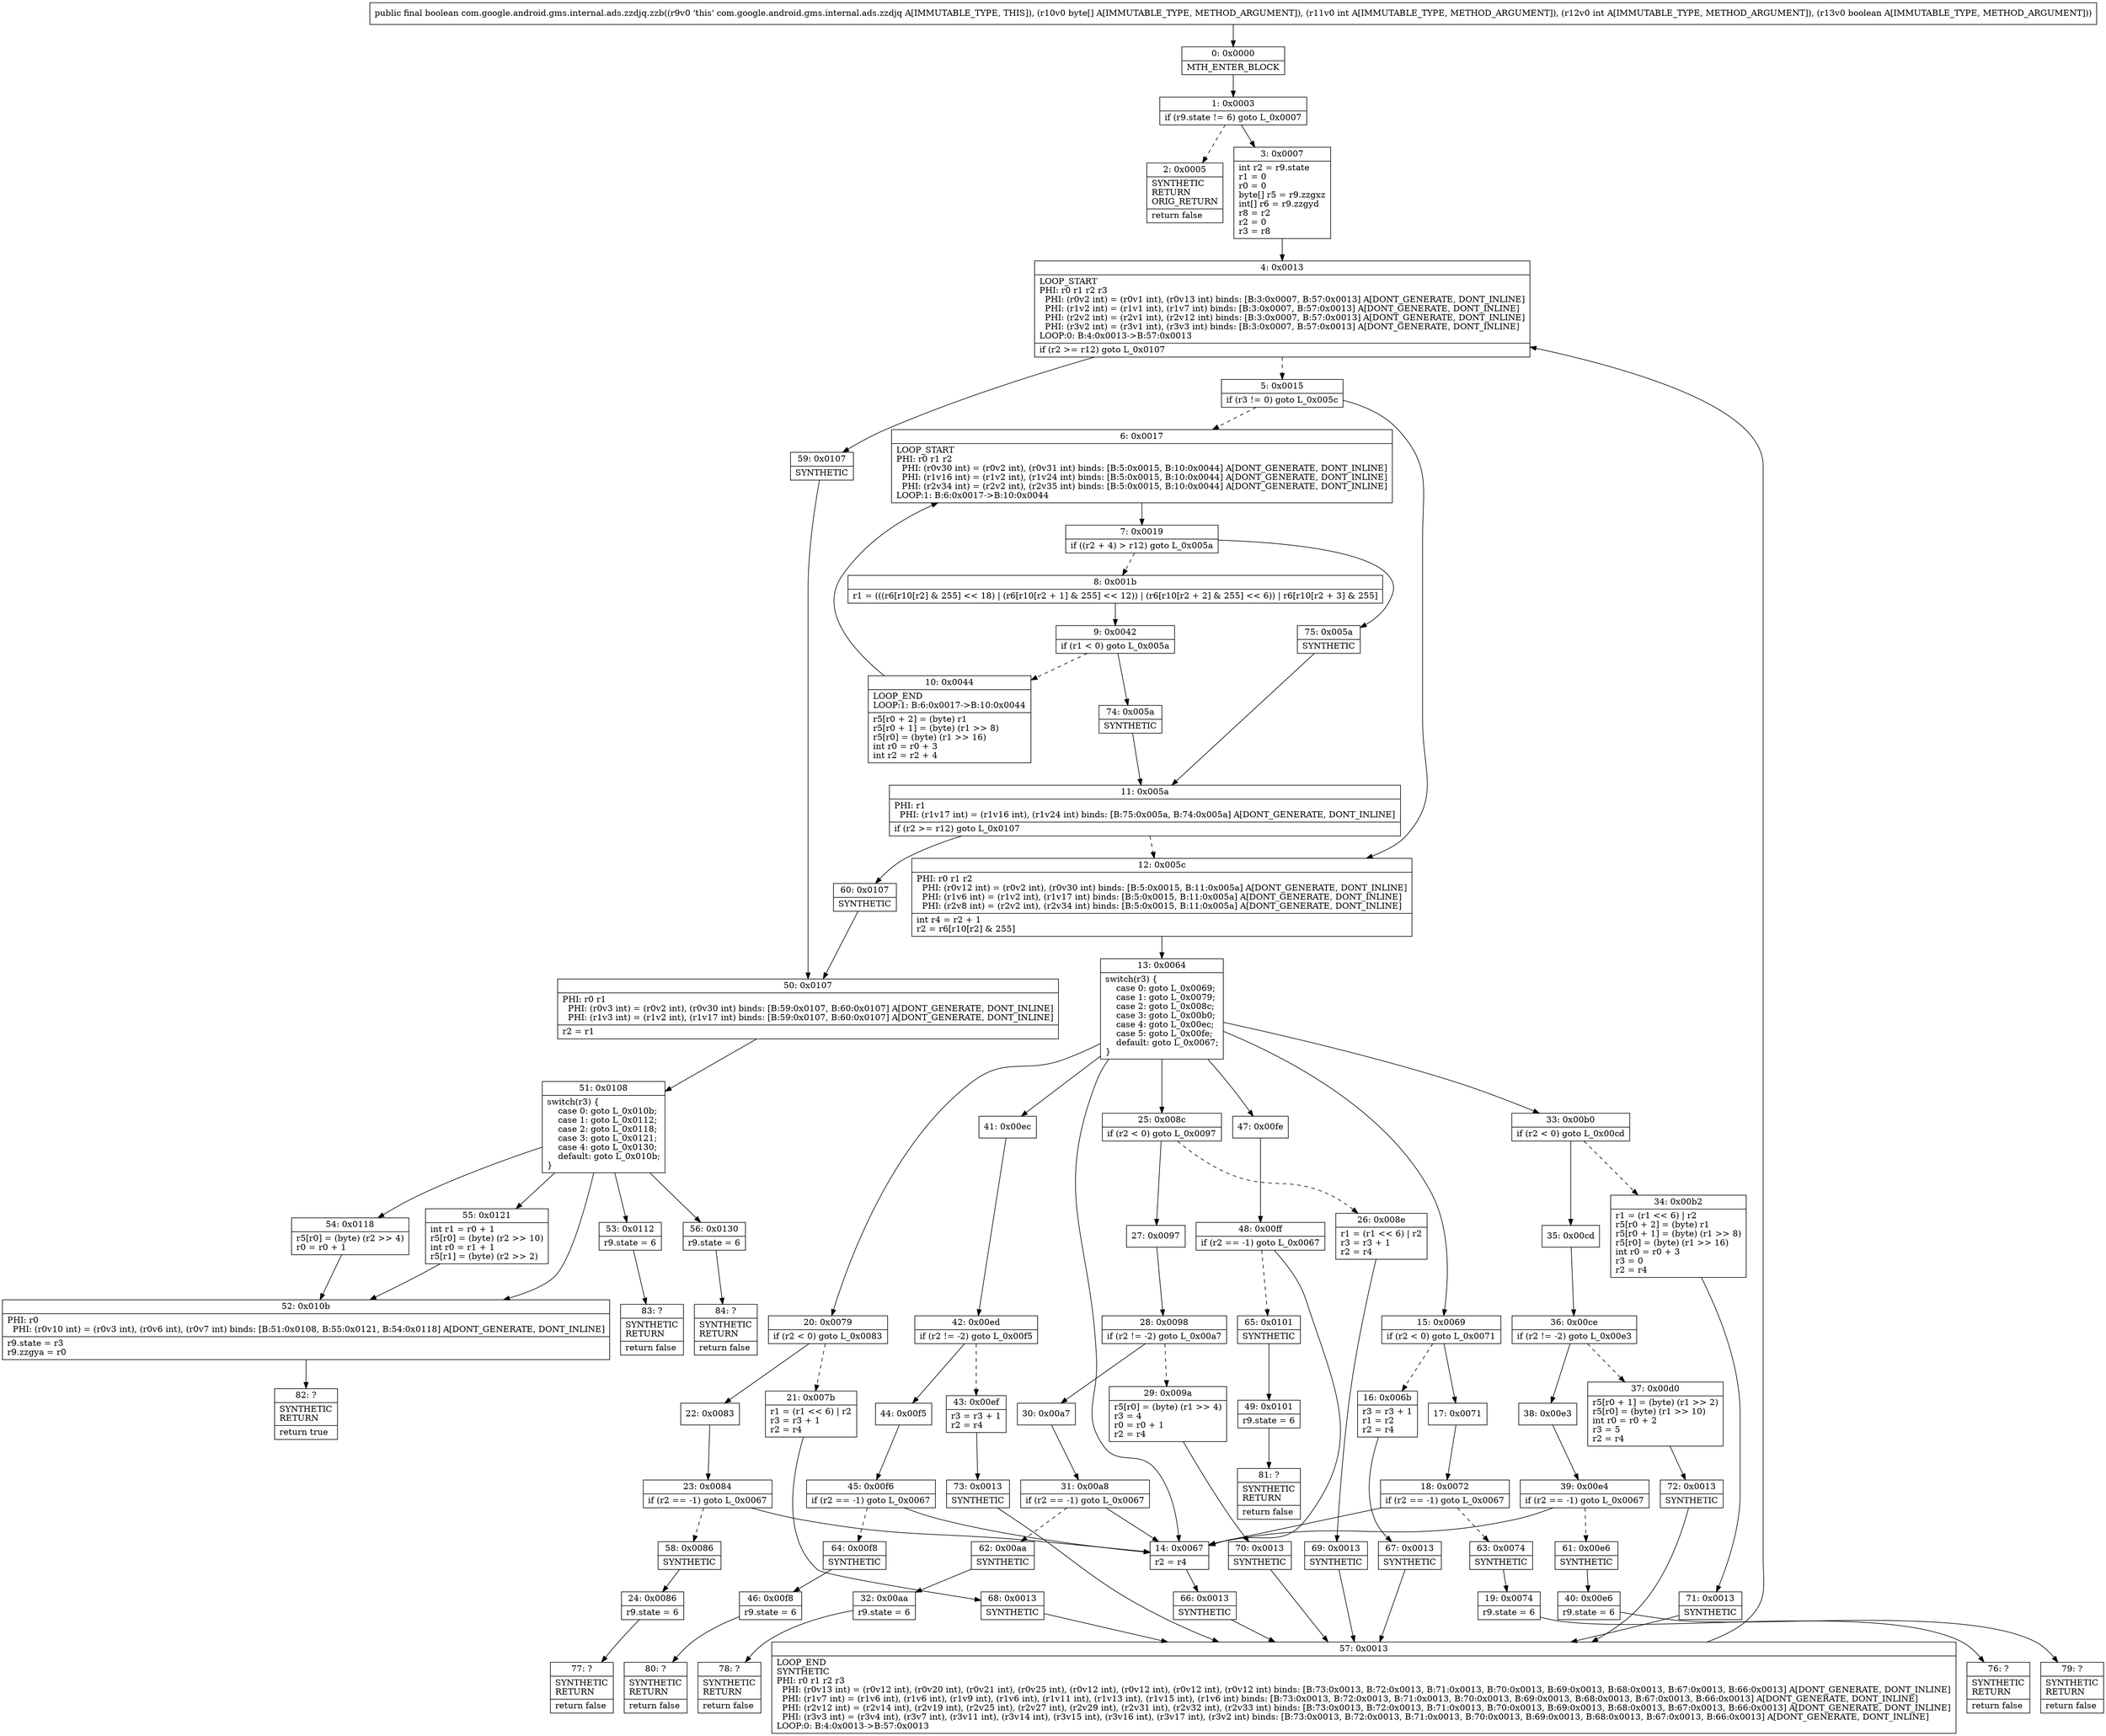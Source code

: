 digraph "CFG forcom.google.android.gms.internal.ads.zzdjq.zzb([BIIZ)Z" {
Node_0 [shape=record,label="{0\:\ 0x0000|MTH_ENTER_BLOCK\l}"];
Node_1 [shape=record,label="{1\:\ 0x0003|if (r9.state != 6) goto L_0x0007\l}"];
Node_2 [shape=record,label="{2\:\ 0x0005|SYNTHETIC\lRETURN\lORIG_RETURN\l|return false\l}"];
Node_3 [shape=record,label="{3\:\ 0x0007|int r2 = r9.state\lr1 = 0\lr0 = 0\lbyte[] r5 = r9.zzgxz\lint[] r6 = r9.zzgyd\lr8 = r2\lr2 = 0\lr3 = r8\l}"];
Node_4 [shape=record,label="{4\:\ 0x0013|LOOP_START\lPHI: r0 r1 r2 r3 \l  PHI: (r0v2 int) = (r0v1 int), (r0v13 int) binds: [B:3:0x0007, B:57:0x0013] A[DONT_GENERATE, DONT_INLINE]\l  PHI: (r1v2 int) = (r1v1 int), (r1v7 int) binds: [B:3:0x0007, B:57:0x0013] A[DONT_GENERATE, DONT_INLINE]\l  PHI: (r2v2 int) = (r2v1 int), (r2v12 int) binds: [B:3:0x0007, B:57:0x0013] A[DONT_GENERATE, DONT_INLINE]\l  PHI: (r3v2 int) = (r3v1 int), (r3v3 int) binds: [B:3:0x0007, B:57:0x0013] A[DONT_GENERATE, DONT_INLINE]\lLOOP:0: B:4:0x0013\-\>B:57:0x0013\l|if (r2 \>= r12) goto L_0x0107\l}"];
Node_5 [shape=record,label="{5\:\ 0x0015|if (r3 != 0) goto L_0x005c\l}"];
Node_6 [shape=record,label="{6\:\ 0x0017|LOOP_START\lPHI: r0 r1 r2 \l  PHI: (r0v30 int) = (r0v2 int), (r0v31 int) binds: [B:5:0x0015, B:10:0x0044] A[DONT_GENERATE, DONT_INLINE]\l  PHI: (r1v16 int) = (r1v2 int), (r1v24 int) binds: [B:5:0x0015, B:10:0x0044] A[DONT_GENERATE, DONT_INLINE]\l  PHI: (r2v34 int) = (r2v2 int), (r2v35 int) binds: [B:5:0x0015, B:10:0x0044] A[DONT_GENERATE, DONT_INLINE]\lLOOP:1: B:6:0x0017\-\>B:10:0x0044\l}"];
Node_7 [shape=record,label="{7\:\ 0x0019|if ((r2 + 4) \> r12) goto L_0x005a\l}"];
Node_8 [shape=record,label="{8\:\ 0x001b|r1 = (((r6[r10[r2] & 255] \<\< 18) \| (r6[r10[r2 + 1] & 255] \<\< 12)) \| (r6[r10[r2 + 2] & 255] \<\< 6)) \| r6[r10[r2 + 3] & 255]\l}"];
Node_9 [shape=record,label="{9\:\ 0x0042|if (r1 \< 0) goto L_0x005a\l}"];
Node_10 [shape=record,label="{10\:\ 0x0044|LOOP_END\lLOOP:1: B:6:0x0017\-\>B:10:0x0044\l|r5[r0 + 2] = (byte) r1\lr5[r0 + 1] = (byte) (r1 \>\> 8)\lr5[r0] = (byte) (r1 \>\> 16)\lint r0 = r0 + 3\lint r2 = r2 + 4\l}"];
Node_11 [shape=record,label="{11\:\ 0x005a|PHI: r1 \l  PHI: (r1v17 int) = (r1v16 int), (r1v24 int) binds: [B:75:0x005a, B:74:0x005a] A[DONT_GENERATE, DONT_INLINE]\l|if (r2 \>= r12) goto L_0x0107\l}"];
Node_12 [shape=record,label="{12\:\ 0x005c|PHI: r0 r1 r2 \l  PHI: (r0v12 int) = (r0v2 int), (r0v30 int) binds: [B:5:0x0015, B:11:0x005a] A[DONT_GENERATE, DONT_INLINE]\l  PHI: (r1v6 int) = (r1v2 int), (r1v17 int) binds: [B:5:0x0015, B:11:0x005a] A[DONT_GENERATE, DONT_INLINE]\l  PHI: (r2v8 int) = (r2v2 int), (r2v34 int) binds: [B:5:0x0015, B:11:0x005a] A[DONT_GENERATE, DONT_INLINE]\l|int r4 = r2 + 1\lr2 = r6[r10[r2] & 255]\l}"];
Node_13 [shape=record,label="{13\:\ 0x0064|switch(r3) \{\l    case 0: goto L_0x0069;\l    case 1: goto L_0x0079;\l    case 2: goto L_0x008c;\l    case 3: goto L_0x00b0;\l    case 4: goto L_0x00ec;\l    case 5: goto L_0x00fe;\l    default: goto L_0x0067;\l\}\l}"];
Node_14 [shape=record,label="{14\:\ 0x0067|r2 = r4\l}"];
Node_15 [shape=record,label="{15\:\ 0x0069|if (r2 \< 0) goto L_0x0071\l}"];
Node_16 [shape=record,label="{16\:\ 0x006b|r3 = r3 + 1\lr1 = r2\lr2 = r4\l}"];
Node_17 [shape=record,label="{17\:\ 0x0071}"];
Node_18 [shape=record,label="{18\:\ 0x0072|if (r2 == \-1) goto L_0x0067\l}"];
Node_19 [shape=record,label="{19\:\ 0x0074|r9.state = 6\l}"];
Node_20 [shape=record,label="{20\:\ 0x0079|if (r2 \< 0) goto L_0x0083\l}"];
Node_21 [shape=record,label="{21\:\ 0x007b|r1 = (r1 \<\< 6) \| r2\lr3 = r3 + 1\lr2 = r4\l}"];
Node_22 [shape=record,label="{22\:\ 0x0083}"];
Node_23 [shape=record,label="{23\:\ 0x0084|if (r2 == \-1) goto L_0x0067\l}"];
Node_24 [shape=record,label="{24\:\ 0x0086|r9.state = 6\l}"];
Node_25 [shape=record,label="{25\:\ 0x008c|if (r2 \< 0) goto L_0x0097\l}"];
Node_26 [shape=record,label="{26\:\ 0x008e|r1 = (r1 \<\< 6) \| r2\lr3 = r3 + 1\lr2 = r4\l}"];
Node_27 [shape=record,label="{27\:\ 0x0097}"];
Node_28 [shape=record,label="{28\:\ 0x0098|if (r2 != \-2) goto L_0x00a7\l}"];
Node_29 [shape=record,label="{29\:\ 0x009a|r5[r0] = (byte) (r1 \>\> 4)\lr3 = 4\lr0 = r0 + 1\lr2 = r4\l}"];
Node_30 [shape=record,label="{30\:\ 0x00a7}"];
Node_31 [shape=record,label="{31\:\ 0x00a8|if (r2 == \-1) goto L_0x0067\l}"];
Node_32 [shape=record,label="{32\:\ 0x00aa|r9.state = 6\l}"];
Node_33 [shape=record,label="{33\:\ 0x00b0|if (r2 \< 0) goto L_0x00cd\l}"];
Node_34 [shape=record,label="{34\:\ 0x00b2|r1 = (r1 \<\< 6) \| r2\lr5[r0 + 2] = (byte) r1\lr5[r0 + 1] = (byte) (r1 \>\> 8)\lr5[r0] = (byte) (r1 \>\> 16)\lint r0 = r0 + 3\lr3 = 0\lr2 = r4\l}"];
Node_35 [shape=record,label="{35\:\ 0x00cd}"];
Node_36 [shape=record,label="{36\:\ 0x00ce|if (r2 != \-2) goto L_0x00e3\l}"];
Node_37 [shape=record,label="{37\:\ 0x00d0|r5[r0 + 1] = (byte) (r1 \>\> 2)\lr5[r0] = (byte) (r1 \>\> 10)\lint r0 = r0 + 2\lr3 = 5\lr2 = r4\l}"];
Node_38 [shape=record,label="{38\:\ 0x00e3}"];
Node_39 [shape=record,label="{39\:\ 0x00e4|if (r2 == \-1) goto L_0x0067\l}"];
Node_40 [shape=record,label="{40\:\ 0x00e6|r9.state = 6\l}"];
Node_41 [shape=record,label="{41\:\ 0x00ec}"];
Node_42 [shape=record,label="{42\:\ 0x00ed|if (r2 != \-2) goto L_0x00f5\l}"];
Node_43 [shape=record,label="{43\:\ 0x00ef|r3 = r3 + 1\lr2 = r4\l}"];
Node_44 [shape=record,label="{44\:\ 0x00f5}"];
Node_45 [shape=record,label="{45\:\ 0x00f6|if (r2 == \-1) goto L_0x0067\l}"];
Node_46 [shape=record,label="{46\:\ 0x00f8|r9.state = 6\l}"];
Node_47 [shape=record,label="{47\:\ 0x00fe}"];
Node_48 [shape=record,label="{48\:\ 0x00ff|if (r2 == \-1) goto L_0x0067\l}"];
Node_49 [shape=record,label="{49\:\ 0x0101|r9.state = 6\l}"];
Node_50 [shape=record,label="{50\:\ 0x0107|PHI: r0 r1 \l  PHI: (r0v3 int) = (r0v2 int), (r0v30 int) binds: [B:59:0x0107, B:60:0x0107] A[DONT_GENERATE, DONT_INLINE]\l  PHI: (r1v3 int) = (r1v2 int), (r1v17 int) binds: [B:59:0x0107, B:60:0x0107] A[DONT_GENERATE, DONT_INLINE]\l|r2 = r1\l}"];
Node_51 [shape=record,label="{51\:\ 0x0108|switch(r3) \{\l    case 0: goto L_0x010b;\l    case 1: goto L_0x0112;\l    case 2: goto L_0x0118;\l    case 3: goto L_0x0121;\l    case 4: goto L_0x0130;\l    default: goto L_0x010b;\l\}\l}"];
Node_52 [shape=record,label="{52\:\ 0x010b|PHI: r0 \l  PHI: (r0v10 int) = (r0v3 int), (r0v6 int), (r0v7 int) binds: [B:51:0x0108, B:55:0x0121, B:54:0x0118] A[DONT_GENERATE, DONT_INLINE]\l|r9.state = r3\lr9.zzgya = r0\l}"];
Node_53 [shape=record,label="{53\:\ 0x0112|r9.state = 6\l}"];
Node_54 [shape=record,label="{54\:\ 0x0118|r5[r0] = (byte) (r2 \>\> 4)\lr0 = r0 + 1\l}"];
Node_55 [shape=record,label="{55\:\ 0x0121|int r1 = r0 + 1\lr5[r0] = (byte) (r2 \>\> 10)\lint r0 = r1 + 1\lr5[r1] = (byte) (r2 \>\> 2)\l}"];
Node_56 [shape=record,label="{56\:\ 0x0130|r9.state = 6\l}"];
Node_57 [shape=record,label="{57\:\ 0x0013|LOOP_END\lSYNTHETIC\lPHI: r0 r1 r2 r3 \l  PHI: (r0v13 int) = (r0v12 int), (r0v20 int), (r0v21 int), (r0v25 int), (r0v12 int), (r0v12 int), (r0v12 int), (r0v12 int) binds: [B:73:0x0013, B:72:0x0013, B:71:0x0013, B:70:0x0013, B:69:0x0013, B:68:0x0013, B:67:0x0013, B:66:0x0013] A[DONT_GENERATE, DONT_INLINE]\l  PHI: (r1v7 int) = (r1v6 int), (r1v6 int), (r1v9 int), (r1v6 int), (r1v11 int), (r1v13 int), (r1v15 int), (r1v6 int) binds: [B:73:0x0013, B:72:0x0013, B:71:0x0013, B:70:0x0013, B:69:0x0013, B:68:0x0013, B:67:0x0013, B:66:0x0013] A[DONT_GENERATE, DONT_INLINE]\l  PHI: (r2v12 int) = (r2v14 int), (r2v19 int), (r2v25 int), (r2v27 int), (r2v29 int), (r2v31 int), (r2v32 int), (r2v33 int) binds: [B:73:0x0013, B:72:0x0013, B:71:0x0013, B:70:0x0013, B:69:0x0013, B:68:0x0013, B:67:0x0013, B:66:0x0013] A[DONT_GENERATE, DONT_INLINE]\l  PHI: (r3v3 int) = (r3v4 int), (r3v7 int), (r3v11 int), (r3v14 int), (r3v15 int), (r3v16 int), (r3v17 int), (r3v2 int) binds: [B:73:0x0013, B:72:0x0013, B:71:0x0013, B:70:0x0013, B:69:0x0013, B:68:0x0013, B:67:0x0013, B:66:0x0013] A[DONT_GENERATE, DONT_INLINE]\lLOOP:0: B:4:0x0013\-\>B:57:0x0013\l}"];
Node_58 [shape=record,label="{58\:\ 0x0086|SYNTHETIC\l}"];
Node_59 [shape=record,label="{59\:\ 0x0107|SYNTHETIC\l}"];
Node_60 [shape=record,label="{60\:\ 0x0107|SYNTHETIC\l}"];
Node_61 [shape=record,label="{61\:\ 0x00e6|SYNTHETIC\l}"];
Node_62 [shape=record,label="{62\:\ 0x00aa|SYNTHETIC\l}"];
Node_63 [shape=record,label="{63\:\ 0x0074|SYNTHETIC\l}"];
Node_64 [shape=record,label="{64\:\ 0x00f8|SYNTHETIC\l}"];
Node_65 [shape=record,label="{65\:\ 0x0101|SYNTHETIC\l}"];
Node_66 [shape=record,label="{66\:\ 0x0013|SYNTHETIC\l}"];
Node_67 [shape=record,label="{67\:\ 0x0013|SYNTHETIC\l}"];
Node_68 [shape=record,label="{68\:\ 0x0013|SYNTHETIC\l}"];
Node_69 [shape=record,label="{69\:\ 0x0013|SYNTHETIC\l}"];
Node_70 [shape=record,label="{70\:\ 0x0013|SYNTHETIC\l}"];
Node_71 [shape=record,label="{71\:\ 0x0013|SYNTHETIC\l}"];
Node_72 [shape=record,label="{72\:\ 0x0013|SYNTHETIC\l}"];
Node_73 [shape=record,label="{73\:\ 0x0013|SYNTHETIC\l}"];
Node_74 [shape=record,label="{74\:\ 0x005a|SYNTHETIC\l}"];
Node_75 [shape=record,label="{75\:\ 0x005a|SYNTHETIC\l}"];
Node_76 [shape=record,label="{76\:\ ?|SYNTHETIC\lRETURN\l|return false\l}"];
Node_77 [shape=record,label="{77\:\ ?|SYNTHETIC\lRETURN\l|return false\l}"];
Node_78 [shape=record,label="{78\:\ ?|SYNTHETIC\lRETURN\l|return false\l}"];
Node_79 [shape=record,label="{79\:\ ?|SYNTHETIC\lRETURN\l|return false\l}"];
Node_80 [shape=record,label="{80\:\ ?|SYNTHETIC\lRETURN\l|return false\l}"];
Node_81 [shape=record,label="{81\:\ ?|SYNTHETIC\lRETURN\l|return false\l}"];
Node_82 [shape=record,label="{82\:\ ?|SYNTHETIC\lRETURN\l|return true\l}"];
Node_83 [shape=record,label="{83\:\ ?|SYNTHETIC\lRETURN\l|return false\l}"];
Node_84 [shape=record,label="{84\:\ ?|SYNTHETIC\lRETURN\l|return false\l}"];
MethodNode[shape=record,label="{public final boolean com.google.android.gms.internal.ads.zzdjq.zzb((r9v0 'this' com.google.android.gms.internal.ads.zzdjq A[IMMUTABLE_TYPE, THIS]), (r10v0 byte[] A[IMMUTABLE_TYPE, METHOD_ARGUMENT]), (r11v0 int A[IMMUTABLE_TYPE, METHOD_ARGUMENT]), (r12v0 int A[IMMUTABLE_TYPE, METHOD_ARGUMENT]), (r13v0 boolean A[IMMUTABLE_TYPE, METHOD_ARGUMENT])) }"];
MethodNode -> Node_0;
Node_0 -> Node_1;
Node_1 -> Node_2[style=dashed];
Node_1 -> Node_3;
Node_3 -> Node_4;
Node_4 -> Node_5[style=dashed];
Node_4 -> Node_59;
Node_5 -> Node_6[style=dashed];
Node_5 -> Node_12;
Node_6 -> Node_7;
Node_7 -> Node_8[style=dashed];
Node_7 -> Node_75;
Node_8 -> Node_9;
Node_9 -> Node_10[style=dashed];
Node_9 -> Node_74;
Node_10 -> Node_6;
Node_11 -> Node_12[style=dashed];
Node_11 -> Node_60;
Node_12 -> Node_13;
Node_13 -> Node_14;
Node_13 -> Node_15;
Node_13 -> Node_20;
Node_13 -> Node_25;
Node_13 -> Node_33;
Node_13 -> Node_41;
Node_13 -> Node_47;
Node_14 -> Node_66;
Node_15 -> Node_16[style=dashed];
Node_15 -> Node_17;
Node_16 -> Node_67;
Node_17 -> Node_18;
Node_18 -> Node_14;
Node_18 -> Node_63[style=dashed];
Node_19 -> Node_76;
Node_20 -> Node_21[style=dashed];
Node_20 -> Node_22;
Node_21 -> Node_68;
Node_22 -> Node_23;
Node_23 -> Node_14;
Node_23 -> Node_58[style=dashed];
Node_24 -> Node_77;
Node_25 -> Node_26[style=dashed];
Node_25 -> Node_27;
Node_26 -> Node_69;
Node_27 -> Node_28;
Node_28 -> Node_29[style=dashed];
Node_28 -> Node_30;
Node_29 -> Node_70;
Node_30 -> Node_31;
Node_31 -> Node_14;
Node_31 -> Node_62[style=dashed];
Node_32 -> Node_78;
Node_33 -> Node_34[style=dashed];
Node_33 -> Node_35;
Node_34 -> Node_71;
Node_35 -> Node_36;
Node_36 -> Node_37[style=dashed];
Node_36 -> Node_38;
Node_37 -> Node_72;
Node_38 -> Node_39;
Node_39 -> Node_14;
Node_39 -> Node_61[style=dashed];
Node_40 -> Node_79;
Node_41 -> Node_42;
Node_42 -> Node_43[style=dashed];
Node_42 -> Node_44;
Node_43 -> Node_73;
Node_44 -> Node_45;
Node_45 -> Node_14;
Node_45 -> Node_64[style=dashed];
Node_46 -> Node_80;
Node_47 -> Node_48;
Node_48 -> Node_14;
Node_48 -> Node_65[style=dashed];
Node_49 -> Node_81;
Node_50 -> Node_51;
Node_51 -> Node_52;
Node_51 -> Node_53;
Node_51 -> Node_54;
Node_51 -> Node_55;
Node_51 -> Node_56;
Node_52 -> Node_82;
Node_53 -> Node_83;
Node_54 -> Node_52;
Node_55 -> Node_52;
Node_56 -> Node_84;
Node_57 -> Node_4;
Node_58 -> Node_24;
Node_59 -> Node_50;
Node_60 -> Node_50;
Node_61 -> Node_40;
Node_62 -> Node_32;
Node_63 -> Node_19;
Node_64 -> Node_46;
Node_65 -> Node_49;
Node_66 -> Node_57;
Node_67 -> Node_57;
Node_68 -> Node_57;
Node_69 -> Node_57;
Node_70 -> Node_57;
Node_71 -> Node_57;
Node_72 -> Node_57;
Node_73 -> Node_57;
Node_74 -> Node_11;
Node_75 -> Node_11;
}

